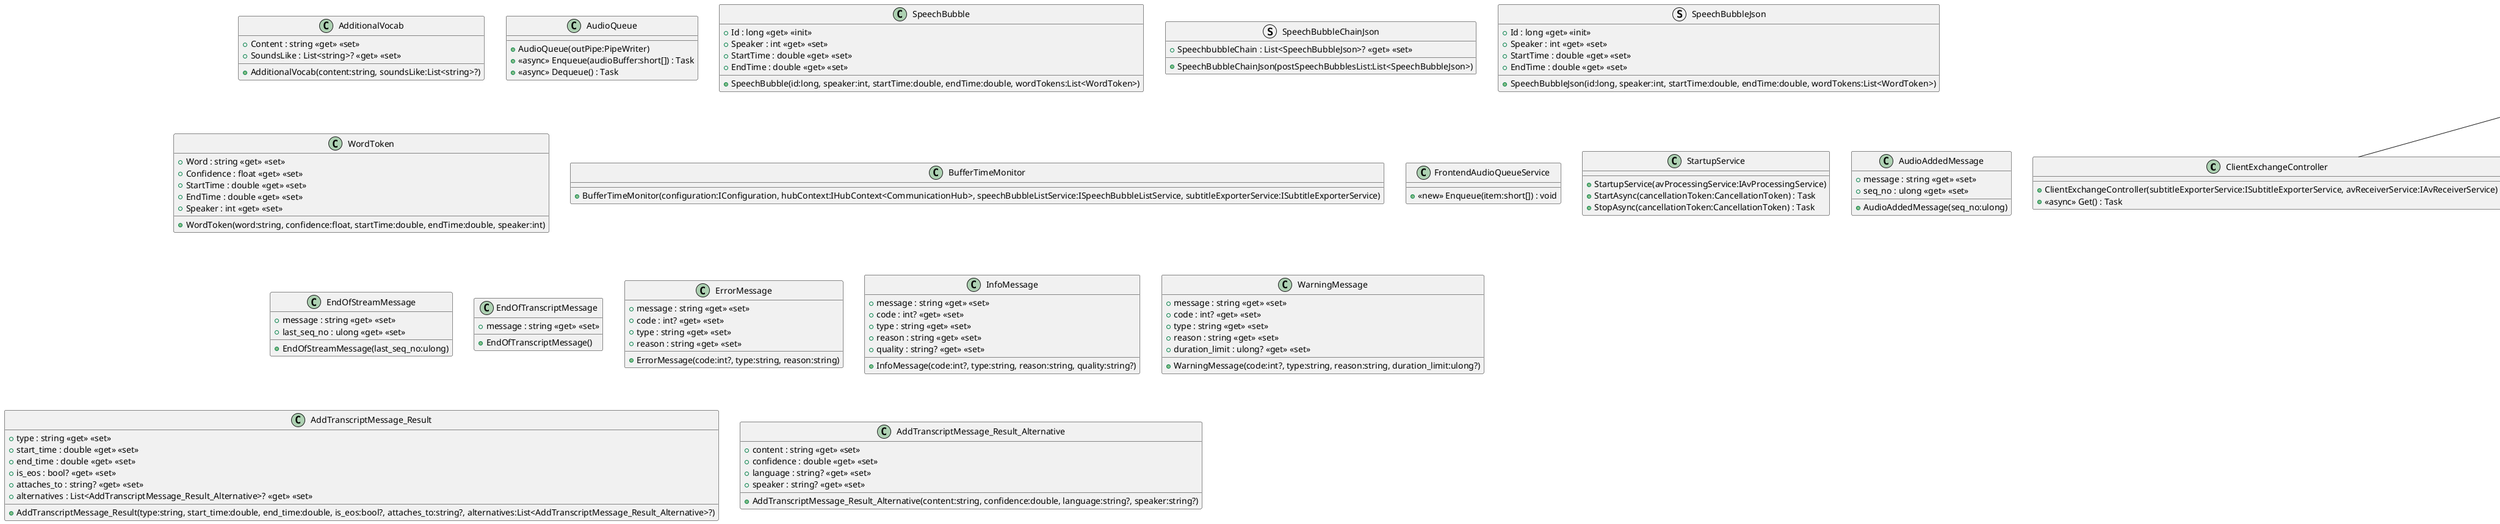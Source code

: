 @startuml
class ClientExchangeController {
    + ClientExchangeController(subtitleExporterService:ISubtitleExporterService, avReceiverService:IAvReceiverService)
    + <<async>> Get() : Task
}
ControllerBase <|-- ClientExchangeController
class CustomDictionaryController {
    + CustomDictionaryController(dictionaryService:ICustomDictionaryService)
    + UploadCustomDictionary(transcriptionConfig:StartRecognitionMessage_TranscriptionConfig) : IActionResult
}
ControllerBase <|-- CustomDictionaryController
class SpeechBubbleController {
    + SpeechBubbleController(speechBubbleListService:ISpeechBubbleListService, applicationLifetime:IHostApplicationLifetime)
    + HandleUpdatedSpeechBubble(receivedList:SpeechBubbleChainJson) : IActionResult
    + HandleRestartRequest() : IActionResult
    + {static} ParseFrontendResponseToSpeechBubbleList(receivedList:SpeechBubbleChainJson) : List<SpeechBubble>
}
ControllerBase <|-- SpeechBubbleController
class AdditionalVocab {
    + Content : string <<get>> <<set>>
    + SoundsLike : List<string>? <<get>> <<set>>
    + AdditionalVocab(content:string, soundsLike:List<string>?)
}
class AudioQueue {
    + AudioQueue(outPipe:PipeWriter)
    + <<async>> Enqueue(audioBuffer:short[]) : Task
    + <<async>> Dequeue() : Task
}
class Dictionary {
    + Dictionary(startRecognitionMessageTranscriptionConfig:StartRecognitionMessage_TranscriptionConfig)
}
Dictionary --> "StartRecognitionMessageTranscriptionConfig" StartRecognitionMessage_TranscriptionConfig
class SpeechBubble {
    + SpeechBubble(id:long, speaker:int, startTime:double, endTime:double, wordTokens:List<WordToken>)
    + Id : long <<get>> <<init>>
    + Speaker : int <<get>> <<set>>
    + StartTime : double <<get>> <<set>>
    + EndTime : double <<get>> <<set>>
}
struct SpeechBubbleChainJson {
    + SpeechbubbleChain : List<SpeechBubbleJson>? <<get>> <<set>>
    + SpeechBubbleChainJson(postSpeechBubblesList:List<SpeechBubbleJson>)
}
struct SpeechBubbleJson {
    + Id : long <<get>> <<init>>
    + Speaker : int <<get>> <<set>>
    + StartTime : double <<get>> <<set>>
    + EndTime : double <<get>> <<set>>
    + SpeechBubbleJson(id:long, speaker:int, startTime:double, endTime:double, wordTokens:List<WordToken>)
}
class WordToken {
    + WordToken(word:string, confidence:float, startTime:double, endTime:double, speaker:int)
    + Word : string <<get>> <<set>>
    + Confidence : float <<get>> <<set>>
    + StartTime : double <<get>> <<set>>
    + EndTime : double <<get>> <<set>>
    + Speaker : int <<get>> <<set>>
}
class CommunicationHub {
    + CommunicationHub(sendingAudioService:FrontendAudioQueueService)
    + <<async>> ReceiveAudioStream(cancellationToken:CancellationToken) : IAsyncEnumerable<short[]>
}
Hub <|-- CommunicationHub
class AvProcessingService <<partial>> {
    + AvProcessingService(wordProcessingService:IWordProcessingService, sendingAudioService:FrontendAudioQueueService)
    + Init(apiKeyVar:string) : bool
    + <<async>> TranscribeAudio(avStream:Stream) : Task<bool>
}
IAvProcessingService <|-- AvProcessingService
class AvReceiverService {
    + AvReceiverService(avProcessingService:IAvProcessingService)
    + <<async>> Start(webSocket:WebSocket, ctSource:CancellationTokenSource) : Task
}
IAvReceiverService <|-- AvReceiverService
class BufferTimeMonitor {
    + BufferTimeMonitor(configuration:IConfiguration, hubContext:IHubContext<CommunicationHub>, speechBubbleListService:ISpeechBubbleListService, subtitleExporterService:ISubtitleExporterService)
}
class CustomDictionaryService {
    + CustomDictionaryService()
    + ProcessCustomDictionary(customDictionary:Dictionary) : void
    + GetCustomDictionaries() : List<Dictionary>
}
ICustomDictionaryService <|-- CustomDictionaryService
class FrontendAudioQueueService {
    + <<new>> Enqueue(item:short[]) : void
}
interface IAvProcessingService {
    + Init(apiKeyVar:string) : bool
    + TranscribeAudio(avStream:Stream) : Task<bool>
}
interface IAvReceiverService {
    + Start(webSocket:WebSocket, ctSource:CancellationTokenSource) : Task
}
interface ICustomDictionaryService {
}
interface ISpeechBubbleListService {
    + GetSpeechBubbles() : LinkedList<SpeechBubble>
    + AddNewSpeechBubble(speechBubble:SpeechBubble) : void
    + DeleteOldestSpeechBubble() : void
    + ReplaceSpeechBubble(speechBubble:SpeechBubble) : void
}
interface ISubtitleConverter {
    + ConvertSpeechBubble(speechBubble:SpeechBubble) : void
}
interface ISubtitleExporterService {
    + Start(webSocket:WebSocket, ctSource:CancellationTokenSource) : Task
    + ExportSubtitle(speechBubble:SpeechBubble) : Task
}
interface IWordProcessingService {
    + HandleNewWord(wordToken:WordToken) : void
}
class SpeechBubbleListService {
    + SpeechBubbleListService()
    + GetSpeechBubbles() : LinkedList<SpeechBubble>
    + AddNewSpeechBubble(speechBubble:SpeechBubble) : void
    + DeleteOldestSpeechBubble() : void
    + ReplaceSpeechBubble(speechBubble:SpeechBubble) : void
}
ISpeechBubbleListService <|-- SpeechBubbleListService
class StartupService {
    + StartupService(avProcessingService:IAvProcessingService)
    + StartAsync(cancellationToken:CancellationToken) : Task
    + StopAsync(cancellationToken:CancellationToken) : Task
}
class SubtitleExporterService {
    + SubtitleExporterService()
    + <<async>> Start(webSocket:WebSocket, ctSource:CancellationTokenSource) : Task
    + ExportSubtitle(speechBubble:SpeechBubble) : Task
}
ISubtitleExporterService <|-- SubtitleExporterService
class WebVttConverter {
    + WebVttConverter(outputStream:Stream)
    + ConvertSpeechBubble(speechBubble:SpeechBubble) : void
}
ISubtitleConverter <|-- WebVttConverter
class WordProcessingService {
    + WordProcessingService(hubContext:IHubContext<CommunicationHub>, speechBubbleListService:ISpeechBubbleListService)
    + HandleNewWord(wordToken:WordToken) : void
}
IWordProcessingService <|-- WordProcessingService
class AddTranscriptMessage {
    + AddTranscriptMessage(format:string, metadata:AddTranscriptMessage_Metadata, results:List<AddTranscriptMessage_Result>)
    + message : string <<get>> <<set>>
    + format : string <<get>> <<set>>
}
AddTranscriptMessage --> "metadata" AddTranscriptMessage_Metadata
class AudioAddedMessage {
    + AudioAddedMessage(seq_no:ulong)
    + message : string <<get>> <<set>>
    + seq_no : ulong <<get>> <<set>>
}
class EndOfStreamMessage {
    + EndOfStreamMessage(last_seq_no:ulong)
    + message : string <<get>> <<set>>
    + last_seq_no : ulong <<get>> <<set>>
}
class EndOfTranscriptMessage {
    + EndOfTranscriptMessage()
    + message : string <<get>> <<set>>
}
class ErrorMessage {
    + ErrorMessage(code:int?, type:string, reason:string)
    + message : string <<get>> <<set>>
    + code : int? <<get>> <<set>>
    + type : string <<get>> <<set>>
    + reason : string <<get>> <<set>>
}
class InfoMessage {
    + InfoMessage(code:int?, type:string, reason:string, quality:string?)
    + message : string <<get>> <<set>>
    + code : int? <<get>> <<set>>
    + type : string <<get>> <<set>>
    + reason : string <<get>> <<set>>
    + quality : string? <<get>> <<set>>
}
class RecognitionStartedMessage {
    + RecognitionStartedMessage(id:string, language_pack_info:RecognitionStartedMessage_LanguagePackInfo)
    + message : string <<get>> <<set>>
    + id : string <<get>> <<set>>
}
RecognitionStartedMessage --> "language_pack_info" RecognitionStartedMessage_LanguagePackInfo
class StartRecognitionMessage {
    + StartRecognitionMessage(audio_format:StartRecognitionMessage_AudioFormat?, transcription_config:StartRecognitionMessage_TranscriptionConfig?)
    + message : string <<get>> <<set>>
}
StartRecognitionMessage --> "audio_format" StartRecognitionMessage_AudioFormat
StartRecognitionMessage --> "transcription_config" StartRecognitionMessage_TranscriptionConfig
class WarningMessage {
    + WarningMessage(code:int?, type:string, reason:string, duration_limit:ulong?)
    + message : string <<get>> <<set>>
    + code : int? <<get>> <<set>>
    + type : string <<get>> <<set>>
    + reason : string <<get>> <<set>>
    + duration_limit : ulong? <<get>> <<set>>
}
class AddTranscriptMessage_Metadata {
    + AddTranscriptMessage_Metadata(transcript:string, start_time:double, end_time:double)
    + transcript : string <<get>> <<set>>
    + start_time : double <<get>> <<set>>
    + end_time : double <<get>> <<set>>
}
class AddTranscriptMessage_Result {
    + AddTranscriptMessage_Result(type:string, start_time:double, end_time:double, is_eos:bool?, attaches_to:string?, alternatives:List<AddTranscriptMessage_Result_Alternative>?)
    + type : string <<get>> <<set>>
    + start_time : double <<get>> <<set>>
    + end_time : double <<get>> <<set>>
    + is_eos : bool? <<get>> <<set>>
    + attaches_to : string? <<get>> <<set>>
    + alternatives : List<AddTranscriptMessage_Result_Alternative>? <<get>> <<set>>
}
class RecognitionStartedMessage_LanguagePackInfo {
    + RecognitionStartedMessage_LanguagePackInfo(adapted:bool, itn:bool, language_description:string, word_delimiter:string, writing_direction:string)
    + adapted : bool <<get>> <<set>>
    + itn : bool <<get>> <<set>>
    + language_description : string <<get>> <<set>>
    + word_delimiter : string <<get>> <<set>>
    + writing_direction : string <<get>> <<set>>
}
class StartRecognitionMessage_AudioFormat {
    + StartRecognitionMessage_AudioFormat(type:string, encoding:string?, sample_rate:int?)
    + type : string <<get>> <<set>>
    + encoding : string? <<get>> <<set>>
    + sample_rate : int? <<get>> <<set>>
    + GetCheckedSampleRate() : int
    + GetEncodingInFFMpegFormat() : string
    + GetBytesPerSample() : uint
}
class StartRecognitionMessage_TranscriptionConfig {
    + StartRecognitionMessage_TranscriptionConfig(language:string, enable_partials:bool?, additionalVocab:List<AdditionalVocab>?)
    + language : string <<get>> <<set>>
    + enable_partials : bool? <<get>> <<set>>
}
class AddTranscriptMessage_Result_Alternative {
    + AddTranscriptMessage_Result_Alternative(content:string, confidence:double, language:string?, speaker:string?)
    + content : string <<get>> <<set>>
    + confidence : double <<get>> <<set>>
    + language : string? <<get>> <<set>>
    + speaker : string? <<get>> <<set>>
}
@enduml

